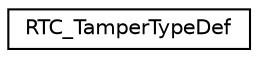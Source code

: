 digraph "Graphical Class Hierarchy"
{
 // LATEX_PDF_SIZE
  edge [fontname="Helvetica",fontsize="10",labelfontname="Helvetica",labelfontsize="10"];
  node [fontname="Helvetica",fontsize="10",shape=record];
  rankdir="LR";
  Node0 [label="RTC_TamperTypeDef",height=0.2,width=0.4,color="black", fillcolor="white", style="filled",URL="$struct_r_t_c___tamper_type_def.html",tooltip="RTC Tamper structure definition"];
}
